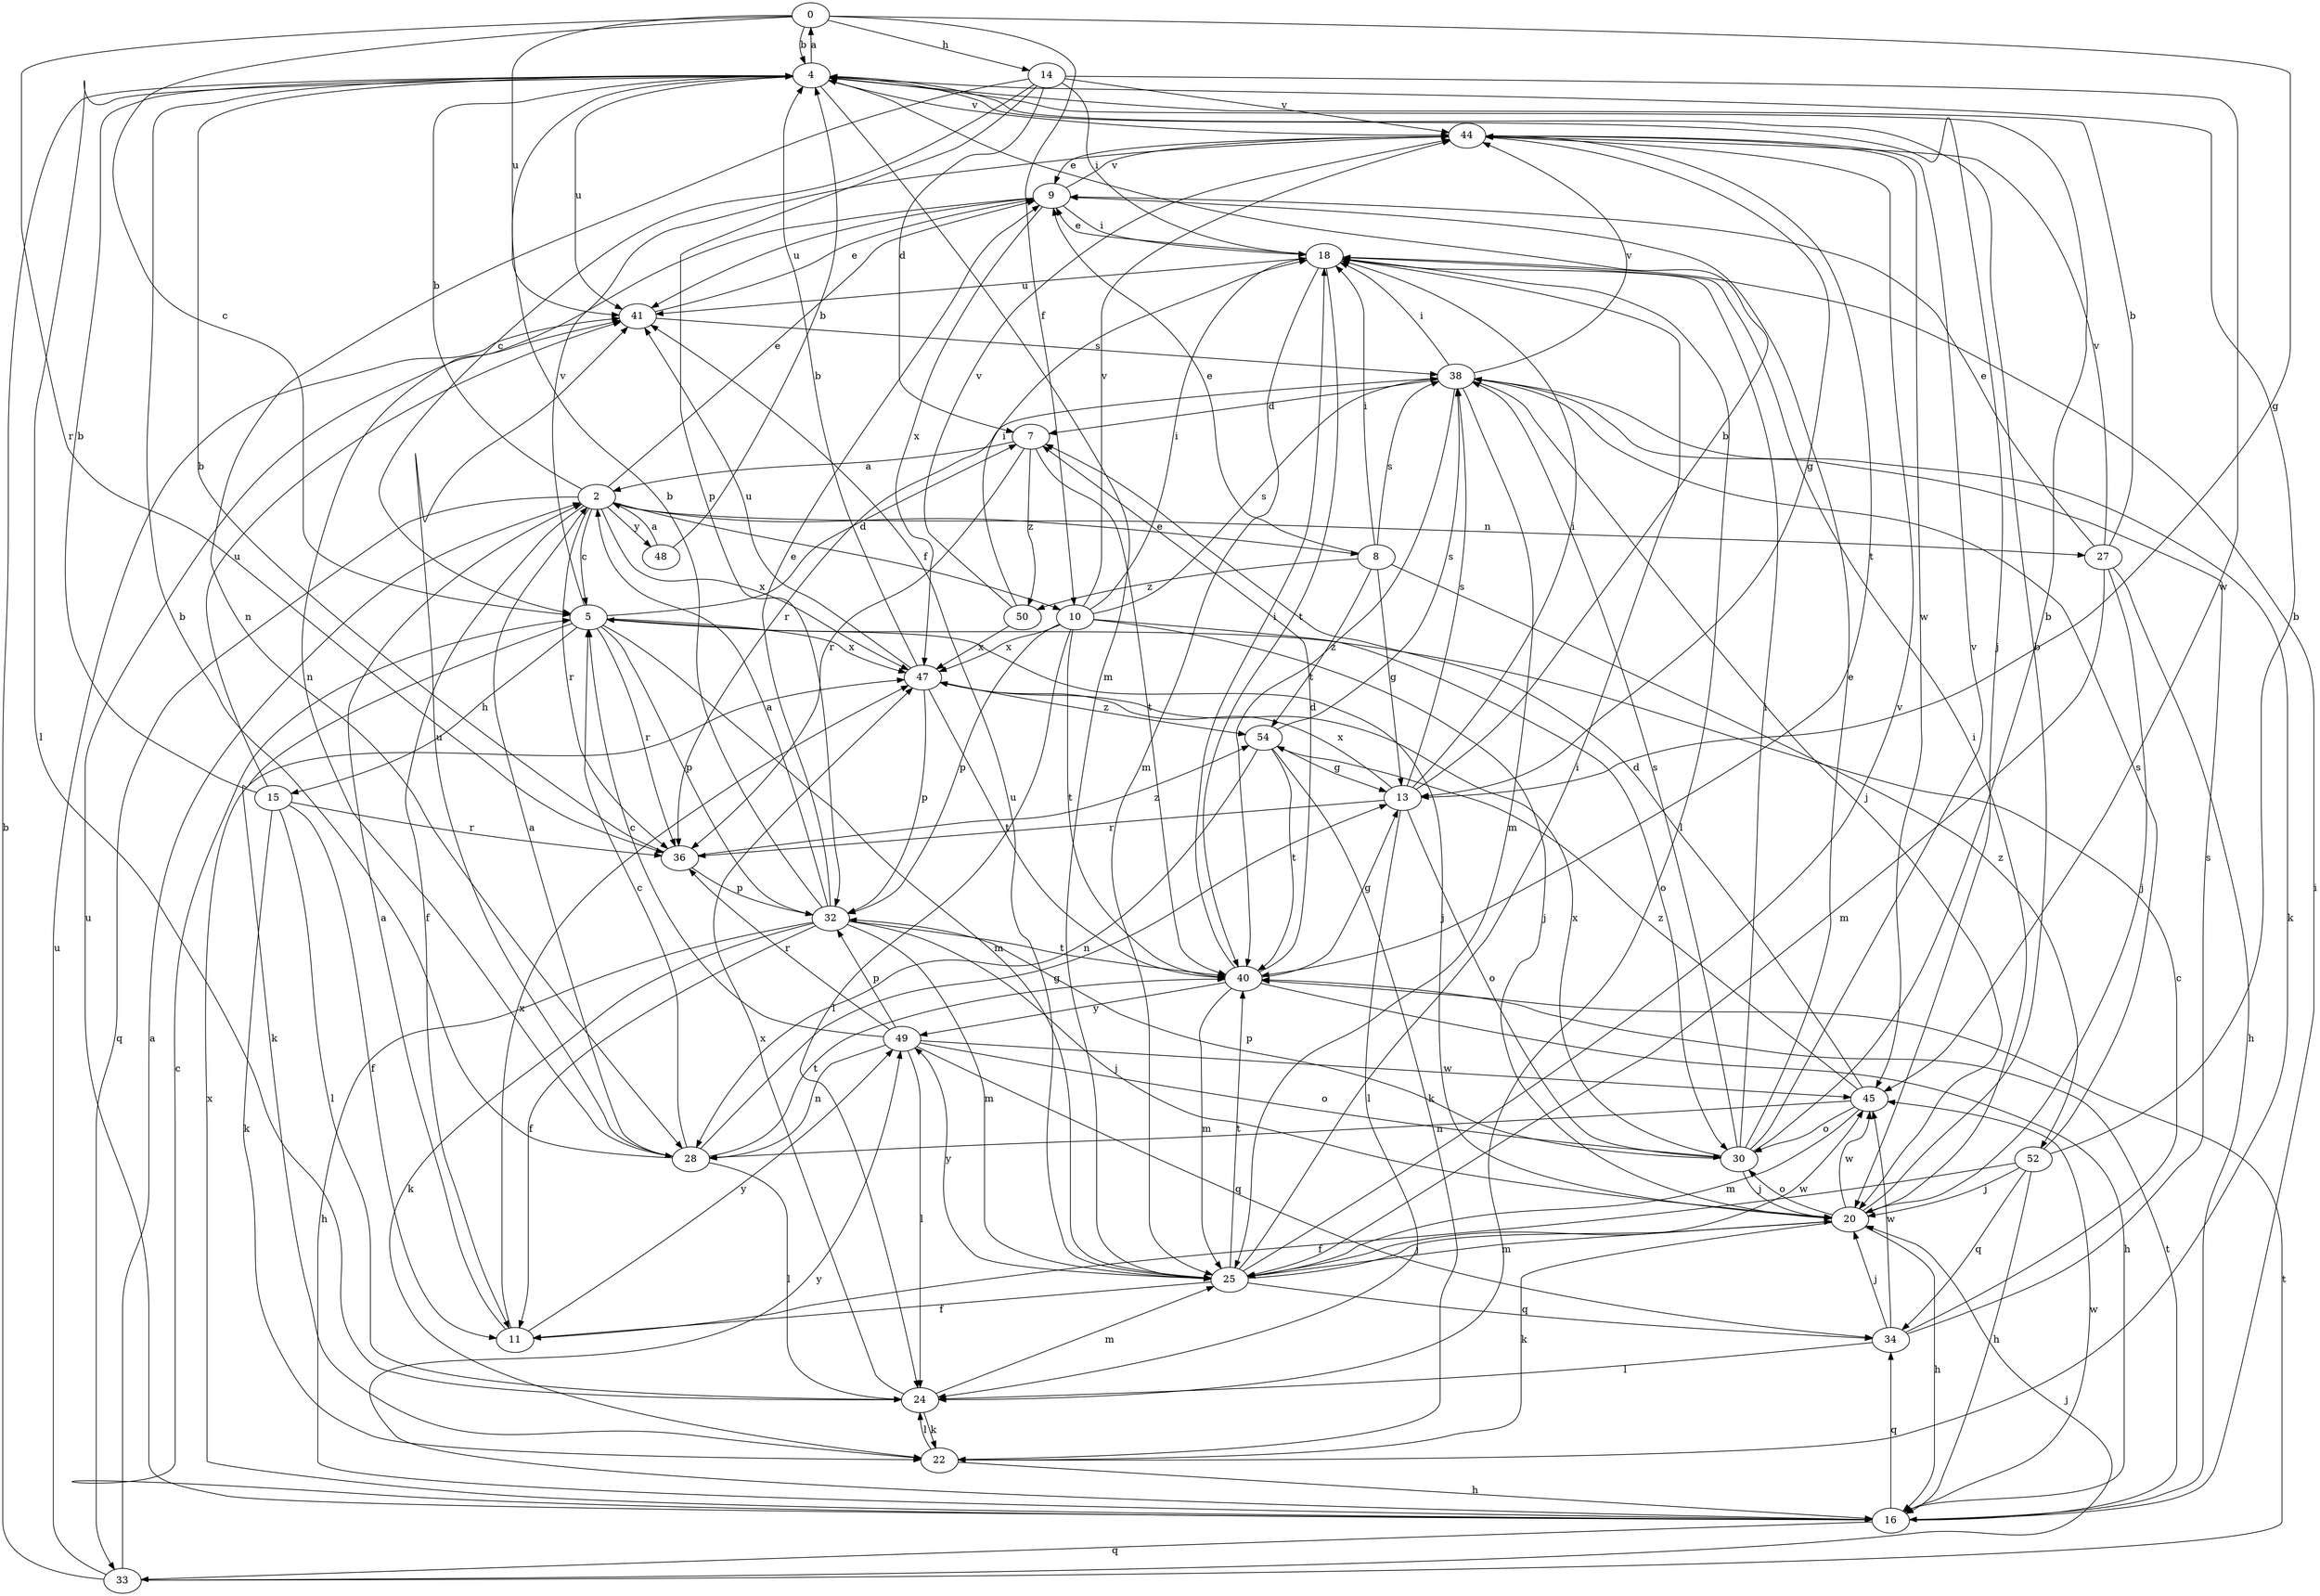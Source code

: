 strict digraph  {
0;
2;
4;
5;
7;
8;
9;
10;
11;
13;
14;
15;
16;
18;
20;
22;
24;
25;
27;
28;
30;
32;
33;
34;
36;
38;
40;
41;
44;
45;
47;
48;
49;
50;
52;
54;
0 -> 4  [label=b];
0 -> 5  [label=c];
0 -> 10  [label=f];
0 -> 13  [label=g];
0 -> 14  [label=h];
0 -> 36  [label=r];
0 -> 41  [label=u];
2 -> 4  [label=b];
2 -> 5  [label=c];
2 -> 8  [label=e];
2 -> 9  [label=e];
2 -> 10  [label=f];
2 -> 11  [label=f];
2 -> 27  [label=n];
2 -> 33  [label=q];
2 -> 36  [label=r];
2 -> 47  [label=x];
2 -> 48  [label=y];
4 -> 0  [label=a];
4 -> 20  [label=j];
4 -> 24  [label=l];
4 -> 25  [label=m];
4 -> 41  [label=u];
4 -> 44  [label=v];
5 -> 7  [label=d];
5 -> 15  [label=h];
5 -> 20  [label=j];
5 -> 22  [label=k];
5 -> 25  [label=m];
5 -> 32  [label=p];
5 -> 36  [label=r];
5 -> 44  [label=v];
5 -> 47  [label=x];
7 -> 2  [label=a];
7 -> 36  [label=r];
7 -> 40  [label=t];
7 -> 50  [label=z];
8 -> 9  [label=e];
8 -> 13  [label=g];
8 -> 18  [label=i];
8 -> 38  [label=s];
8 -> 50  [label=z];
8 -> 52  [label=z];
8 -> 54  [label=z];
9 -> 18  [label=i];
9 -> 28  [label=n];
9 -> 41  [label=u];
9 -> 44  [label=v];
9 -> 47  [label=x];
10 -> 18  [label=i];
10 -> 20  [label=j];
10 -> 24  [label=l];
10 -> 30  [label=o];
10 -> 32  [label=p];
10 -> 38  [label=s];
10 -> 40  [label=t];
10 -> 44  [label=v];
10 -> 47  [label=x];
11 -> 2  [label=a];
11 -> 47  [label=x];
11 -> 49  [label=y];
13 -> 4  [label=b];
13 -> 18  [label=i];
13 -> 24  [label=l];
13 -> 30  [label=o];
13 -> 36  [label=r];
13 -> 38  [label=s];
13 -> 47  [label=x];
14 -> 5  [label=c];
14 -> 7  [label=d];
14 -> 18  [label=i];
14 -> 28  [label=n];
14 -> 32  [label=p];
14 -> 44  [label=v];
14 -> 45  [label=w];
15 -> 4  [label=b];
15 -> 11  [label=f];
15 -> 22  [label=k];
15 -> 24  [label=l];
15 -> 36  [label=r];
15 -> 41  [label=u];
16 -> 5  [label=c];
16 -> 18  [label=i];
16 -> 33  [label=q];
16 -> 34  [label=q];
16 -> 40  [label=t];
16 -> 41  [label=u];
16 -> 45  [label=w];
16 -> 47  [label=x];
16 -> 49  [label=y];
18 -> 9  [label=e];
18 -> 24  [label=l];
18 -> 25  [label=m];
18 -> 40  [label=t];
18 -> 41  [label=u];
20 -> 4  [label=b];
20 -> 16  [label=h];
20 -> 18  [label=i];
20 -> 22  [label=k];
20 -> 25  [label=m];
20 -> 30  [label=o];
20 -> 45  [label=w];
22 -> 16  [label=h];
22 -> 24  [label=l];
24 -> 22  [label=k];
24 -> 25  [label=m];
24 -> 47  [label=x];
25 -> 11  [label=f];
25 -> 18  [label=i];
25 -> 20  [label=j];
25 -> 34  [label=q];
25 -> 40  [label=t];
25 -> 41  [label=u];
25 -> 44  [label=v];
25 -> 45  [label=w];
25 -> 49  [label=y];
27 -> 4  [label=b];
27 -> 9  [label=e];
27 -> 16  [label=h];
27 -> 20  [label=j];
27 -> 25  [label=m];
27 -> 44  [label=v];
28 -> 2  [label=a];
28 -> 4  [label=b];
28 -> 5  [label=c];
28 -> 13  [label=g];
28 -> 24  [label=l];
28 -> 40  [label=t];
28 -> 41  [label=u];
30 -> 4  [label=b];
30 -> 9  [label=e];
30 -> 18  [label=i];
30 -> 20  [label=j];
30 -> 32  [label=p];
30 -> 38  [label=s];
30 -> 44  [label=v];
30 -> 47  [label=x];
32 -> 2  [label=a];
32 -> 4  [label=b];
32 -> 9  [label=e];
32 -> 11  [label=f];
32 -> 16  [label=h];
32 -> 20  [label=j];
32 -> 22  [label=k];
32 -> 25  [label=m];
32 -> 40  [label=t];
33 -> 2  [label=a];
33 -> 4  [label=b];
33 -> 20  [label=j];
33 -> 40  [label=t];
33 -> 41  [label=u];
34 -> 5  [label=c];
34 -> 20  [label=j];
34 -> 24  [label=l];
34 -> 38  [label=s];
34 -> 45  [label=w];
36 -> 4  [label=b];
36 -> 32  [label=p];
36 -> 54  [label=z];
38 -> 7  [label=d];
38 -> 18  [label=i];
38 -> 20  [label=j];
38 -> 22  [label=k];
38 -> 25  [label=m];
38 -> 36  [label=r];
38 -> 40  [label=t];
38 -> 44  [label=v];
40 -> 7  [label=d];
40 -> 13  [label=g];
40 -> 16  [label=h];
40 -> 18  [label=i];
40 -> 25  [label=m];
40 -> 49  [label=y];
41 -> 9  [label=e];
41 -> 38  [label=s];
44 -> 9  [label=e];
44 -> 13  [label=g];
44 -> 40  [label=t];
44 -> 45  [label=w];
45 -> 7  [label=d];
45 -> 25  [label=m];
45 -> 28  [label=n];
45 -> 30  [label=o];
45 -> 54  [label=z];
47 -> 4  [label=b];
47 -> 32  [label=p];
47 -> 40  [label=t];
47 -> 41  [label=u];
47 -> 54  [label=z];
48 -> 2  [label=a];
48 -> 4  [label=b];
49 -> 5  [label=c];
49 -> 24  [label=l];
49 -> 28  [label=n];
49 -> 30  [label=o];
49 -> 32  [label=p];
49 -> 34  [label=q];
49 -> 36  [label=r];
49 -> 45  [label=w];
50 -> 18  [label=i];
50 -> 44  [label=v];
50 -> 47  [label=x];
52 -> 4  [label=b];
52 -> 11  [label=f];
52 -> 16  [label=h];
52 -> 20  [label=j];
52 -> 34  [label=q];
52 -> 38  [label=s];
54 -> 13  [label=g];
54 -> 22  [label=k];
54 -> 28  [label=n];
54 -> 38  [label=s];
54 -> 40  [label=t];
}
